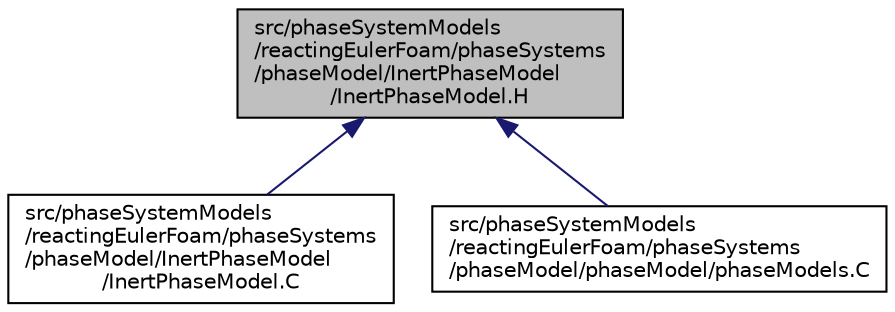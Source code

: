 digraph "src/phaseSystemModels/reactingEulerFoam/phaseSystems/phaseModel/InertPhaseModel/InertPhaseModel.H"
{
  bgcolor="transparent";
  edge [fontname="Helvetica",fontsize="10",labelfontname="Helvetica",labelfontsize="10"];
  node [fontname="Helvetica",fontsize="10",shape=record];
  Node1 [label="src/phaseSystemModels\l/reactingEulerFoam/phaseSystems\l/phaseModel/InertPhaseModel\l/InertPhaseModel.H",height=0.2,width=0.4,color="black", fillcolor="grey75", style="filled" fontcolor="black"];
  Node1 -> Node2 [dir="back",color="midnightblue",fontsize="10",style="solid",fontname="Helvetica"];
  Node2 [label="src/phaseSystemModels\l/reactingEulerFoam/phaseSystems\l/phaseModel/InertPhaseModel\l/InertPhaseModel.C",height=0.2,width=0.4,color="black",URL="$InertPhaseModel_8C.html"];
  Node1 -> Node3 [dir="back",color="midnightblue",fontsize="10",style="solid",fontname="Helvetica"];
  Node3 [label="src/phaseSystemModels\l/reactingEulerFoam/phaseSystems\l/phaseModel/phaseModel/phaseModels.C",height=0.2,width=0.4,color="black",URL="$src_2phaseSystemModels_2reactingEulerFoam_2phaseSystems_2phaseModel_2phaseModel_2phaseModels_8C.html"];
}
